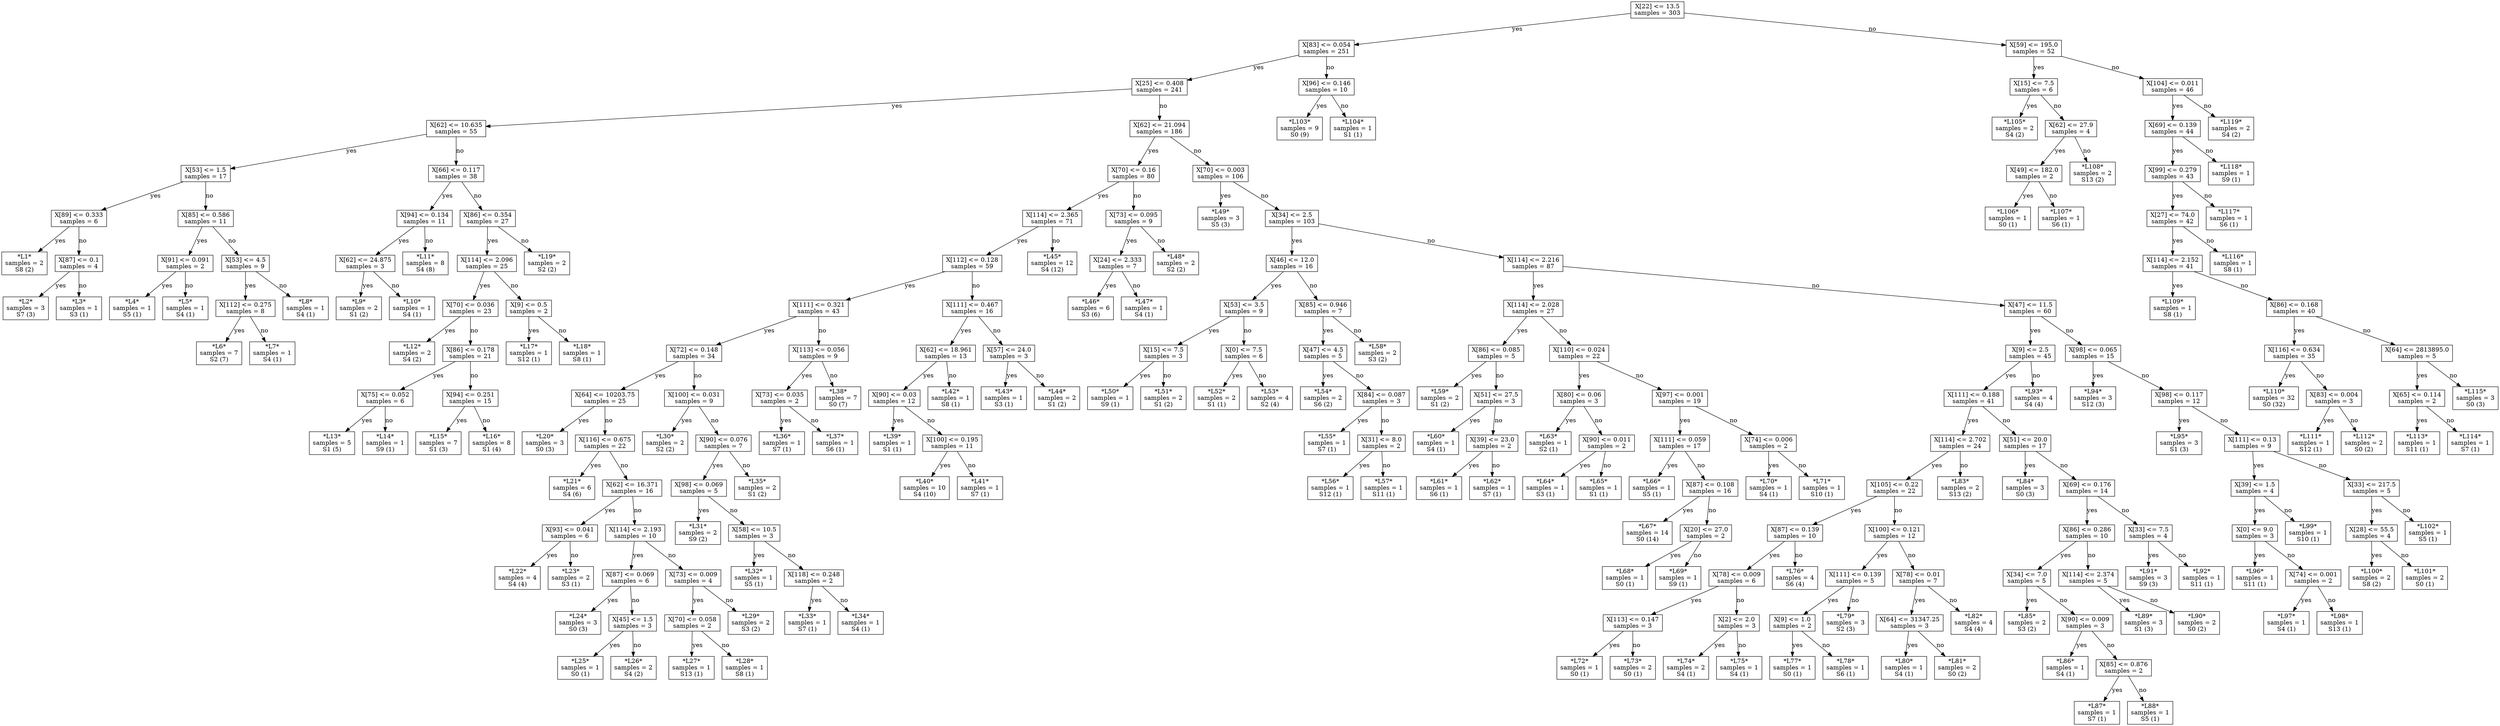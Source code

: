 digraph Tree {
node [shape=box] ;
0 [label="X[22] <= 13.5\nsamples = 303\n"] ;
1 [label="X[83] <= 0.054\nsamples = 251\n"] ;
0 -> 1 [label="yes"];
2 [label="X[25] <= 0.408\nsamples = 241\n"] ;
1 -> 2 [label="yes"];
3 [label="X[62] <= 10.635\nsamples = 55\n"] ;
2 -> 3 [label="yes"];
4 [label="X[53] <= 1.5\nsamples = 17\n"] ;
3 -> 4 [label="yes"];
5 [label="X[89] <= 0.333\nsamples = 6\n"] ;
4 -> 5 [label="yes"];
6 [label="*L1*\nsamples = 2\nS8 (2)\n"] ;
5 -> 6 [label="yes"];
7 [label="X[87] <= 0.1\nsamples = 4\n"] ;
5 -> 7 [label="no"];
8 [label="*L2*\nsamples = 3\nS7 (3)\n"] ;
7 -> 8 [label="yes"];
9 [label="*L3*\nsamples = 1\nS3 (1)\n"] ;
7 -> 9 [label="no"];
10 [label="X[85] <= 0.586\nsamples = 11\n"] ;
4 -> 10 [label="no"];
11 [label="X[91] <= 0.091\nsamples = 2\n"] ;
10 -> 11 [label="yes"];
12 [label="*L4*\nsamples = 1\nS5 (1)\n"] ;
11 -> 12 [label="yes"];
13 [label="*L5*\nsamples = 1\nS4 (1)\n"] ;
11 -> 13 [label="no"];
14 [label="X[53] <= 4.5\nsamples = 9\n"] ;
10 -> 14 [label="no"];
15 [label="X[112] <= 0.275\nsamples = 8\n"] ;
14 -> 15 [label="yes"];
16 [label="*L6*\nsamples = 7\nS2 (7)\n"] ;
15 -> 16 [label="yes"];
17 [label="*L7*\nsamples = 1\nS4 (1)\n"] ;
15 -> 17 [label="no"];
18 [label="*L8*\nsamples = 1\nS4 (1)\n"] ;
14 -> 18 [label="no"];
19 [label="X[66] <= 0.117\nsamples = 38\n"] ;
3 -> 19 [label="no"];
20 [label="X[94] <= 0.134\nsamples = 11\n"] ;
19 -> 20 [label="yes"];
21 [label="X[62] <= 24.875\nsamples = 3\n"] ;
20 -> 21 [label="yes"];
22 [label="*L9*\nsamples = 2\nS1 (2)\n"] ;
21 -> 22 [label="yes"];
23 [label="*L10*\nsamples = 1\nS4 (1)\n"] ;
21 -> 23 [label="no"];
24 [label="*L11*\nsamples = 8\nS4 (8)\n"] ;
20 -> 24 [label="no"];
25 [label="X[86] <= 0.354\nsamples = 27\n"] ;
19 -> 25 [label="no"];
26 [label="X[114] <= 2.096\nsamples = 25\n"] ;
25 -> 26 [label="yes"];
27 [label="X[70] <= 0.036\nsamples = 23\n"] ;
26 -> 27 [label="yes"];
28 [label="*L12*\nsamples = 2\nS4 (2)\n"] ;
27 -> 28 [label="yes"];
29 [label="X[86] <= 0.178\nsamples = 21\n"] ;
27 -> 29 [label="no"];
30 [label="X[75] <= 0.052\nsamples = 6\n"] ;
29 -> 30 [label="yes"];
31 [label="*L13*\nsamples = 5\nS1 (5)\n"] ;
30 -> 31 [label="yes"];
32 [label="*L14*\nsamples = 1\nS9 (1)\n"] ;
30 -> 32 [label="no"];
33 [label="X[94] <= 0.251\nsamples = 15\n"] ;
29 -> 33 [label="no"];
34 [label="*L15*\nsamples = 7\nS1 (3)\n"] ;
33 -> 34 [label="yes"];
35 [label="*L16*\nsamples = 8\nS1 (4)\n"] ;
33 -> 35 [label="no"];
36 [label="X[9] <= 0.5\nsamples = 2\n"] ;
26 -> 36 [label="no"];
37 [label="*L17*\nsamples = 1\nS12 (1)\n"] ;
36 -> 37 [label="yes"];
38 [label="*L18*\nsamples = 1\nS8 (1)\n"] ;
36 -> 38 [label="no"];
39 [label="*L19*\nsamples = 2\nS2 (2)\n"] ;
25 -> 39 [label="no"];
40 [label="X[62] <= 21.094\nsamples = 186\n"] ;
2 -> 40 [label="no"];
41 [label="X[70] <= 0.16\nsamples = 80\n"] ;
40 -> 41 [label="yes"];
42 [label="X[114] <= 2.365\nsamples = 71\n"] ;
41 -> 42 [label="yes"];
43 [label="X[112] <= 0.128\nsamples = 59\n"] ;
42 -> 43 [label="yes"];
44 [label="X[111] <= 0.321\nsamples = 43\n"] ;
43 -> 44 [label="yes"];
45 [label="X[72] <= 0.148\nsamples = 34\n"] ;
44 -> 45 [label="yes"];
46 [label="X[64] <= 10203.75\nsamples = 25\n"] ;
45 -> 46 [label="yes"];
47 [label="*L20*\nsamples = 3\nS0 (3)\n"] ;
46 -> 47 [label="yes"];
48 [label="X[116] <= 0.675\nsamples = 22\n"] ;
46 -> 48 [label="no"];
49 [label="*L21*\nsamples = 6\nS4 (6)\n"] ;
48 -> 49 [label="yes"];
50 [label="X[62] <= 16.371\nsamples = 16\n"] ;
48 -> 50 [label="no"];
51 [label="X[93] <= 0.041\nsamples = 6\n"] ;
50 -> 51 [label="yes"];
52 [label="*L22*\nsamples = 4\nS4 (4)\n"] ;
51 -> 52 [label="yes"];
53 [label="*L23*\nsamples = 2\nS3 (1)\n"] ;
51 -> 53 [label="no"];
54 [label="X[114] <= 2.193\nsamples = 10\n"] ;
50 -> 54 [label="no"];
55 [label="X[87] <= 0.069\nsamples = 6\n"] ;
54 -> 55 [label="yes"];
56 [label="*L24*\nsamples = 3\nS0 (3)\n"] ;
55 -> 56 [label="yes"];
57 [label="X[45] <= 1.5\nsamples = 3\n"] ;
55 -> 57 [label="no"];
58 [label="*L25*\nsamples = 1\nS0 (1)\n"] ;
57 -> 58 [label="yes"];
59 [label="*L26*\nsamples = 2\nS4 (2)\n"] ;
57 -> 59 [label="no"];
60 [label="X[73] <= 0.009\nsamples = 4\n"] ;
54 -> 60 [label="no"];
61 [label="X[70] <= 0.058\nsamples = 2\n"] ;
60 -> 61 [label="yes"];
62 [label="*L27*\nsamples = 1\nS13 (1)\n"] ;
61 -> 62 [label="yes"];
63 [label="*L28*\nsamples = 1\nS8 (1)\n"] ;
61 -> 63 [label="no"];
64 [label="*L29*\nsamples = 2\nS3 (2)\n"] ;
60 -> 64 [label="no"];
65 [label="X[100] <= 0.031\nsamples = 9\n"] ;
45 -> 65 [label="no"];
66 [label="*L30*\nsamples = 2\nS2 (2)\n"] ;
65 -> 66 [label="yes"];
67 [label="X[90] <= 0.076\nsamples = 7\n"] ;
65 -> 67 [label="no"];
68 [label="X[98] <= 0.069\nsamples = 5\n"] ;
67 -> 68 [label="yes"];
69 [label="*L31*\nsamples = 2\nS9 (2)\n"] ;
68 -> 69 [label="yes"];
70 [label="X[58] <= 10.5\nsamples = 3\n"] ;
68 -> 70 [label="no"];
71 [label="*L32*\nsamples = 1\nS5 (1)\n"] ;
70 -> 71 [label="yes"];
72 [label="X[118] <= 0.248\nsamples = 2\n"] ;
70 -> 72 [label="no"];
73 [label="*L33*\nsamples = 1\nS7 (1)\n"] ;
72 -> 73 [label="yes"];
74 [label="*L34*\nsamples = 1\nS4 (1)\n"] ;
72 -> 74 [label="no"];
75 [label="*L35*\nsamples = 2\nS1 (2)\n"] ;
67 -> 75 [label="no"];
76 [label="X[113] <= 0.056\nsamples = 9\n"] ;
44 -> 76 [label="no"];
77 [label="X[73] <= 0.035\nsamples = 2\n"] ;
76 -> 77 [label="yes"];
78 [label="*L36*\nsamples = 1\nS7 (1)\n"] ;
77 -> 78 [label="yes"];
79 [label="*L37*\nsamples = 1\nS6 (1)\n"] ;
77 -> 79 [label="no"];
80 [label="*L38*\nsamples = 7\nS0 (7)\n"] ;
76 -> 80 [label="no"];
81 [label="X[111] <= 0.467\nsamples = 16\n"] ;
43 -> 81 [label="no"];
82 [label="X[62] <= 18.961\nsamples = 13\n"] ;
81 -> 82 [label="yes"];
83 [label="X[90] <= 0.03\nsamples = 12\n"] ;
82 -> 83 [label="yes"];
84 [label="*L39*\nsamples = 1\nS1 (1)\n"] ;
83 -> 84 [label="yes"];
85 [label="X[100] <= 0.195\nsamples = 11\n"] ;
83 -> 85 [label="no"];
86 [label="*L40*\nsamples = 10\nS4 (10)\n"] ;
85 -> 86 [label="yes"];
87 [label="*L41*\nsamples = 1\nS7 (1)\n"] ;
85 -> 87 [label="no"];
88 [label="*L42*\nsamples = 1\nS8 (1)\n"] ;
82 -> 88 [label="no"];
89 [label="X[57] <= 24.0\nsamples = 3\n"] ;
81 -> 89 [label="no"];
90 [label="*L43*\nsamples = 1\nS3 (1)\n"] ;
89 -> 90 [label="yes"];
91 [label="*L44*\nsamples = 2\nS1 (2)\n"] ;
89 -> 91 [label="no"];
92 [label="*L45*\nsamples = 12\nS4 (12)\n"] ;
42 -> 92 [label="no"];
93 [label="X[73] <= 0.095\nsamples = 9\n"] ;
41 -> 93 [label="no"];
94 [label="X[24] <= 2.333\nsamples = 7\n"] ;
93 -> 94 [label="yes"];
95 [label="*L46*\nsamples = 6\nS3 (6)\n"] ;
94 -> 95 [label="yes"];
96 [label="*L47*\nsamples = 1\nS4 (1)\n"] ;
94 -> 96 [label="no"];
97 [label="*L48*\nsamples = 2\nS2 (2)\n"] ;
93 -> 97 [label="no"];
98 [label="X[70] <= 0.003\nsamples = 106\n"] ;
40 -> 98 [label="no"];
99 [label="*L49*\nsamples = 3\nS5 (3)\n"] ;
98 -> 99 [label="yes"];
100 [label="X[34] <= 2.5\nsamples = 103\n"] ;
98 -> 100 [label="no"];
101 [label="X[46] <= 12.0\nsamples = 16\n"] ;
100 -> 101 [label="yes"];
102 [label="X[53] <= 3.5\nsamples = 9\n"] ;
101 -> 102 [label="yes"];
103 [label="X[15] <= 7.5\nsamples = 3\n"] ;
102 -> 103 [label="yes"];
104 [label="*L50*\nsamples = 1\nS9 (1)\n"] ;
103 -> 104 [label="yes"];
105 [label="*L51*\nsamples = 2\nS1 (2)\n"] ;
103 -> 105 [label="no"];
106 [label="X[0] <= 7.5\nsamples = 6\n"] ;
102 -> 106 [label="no"];
107 [label="*L52*\nsamples = 2\nS1 (1)\n"] ;
106 -> 107 [label="yes"];
108 [label="*L53*\nsamples = 4\nS2 (4)\n"] ;
106 -> 108 [label="no"];
109 [label="X[85] <= 0.946\nsamples = 7\n"] ;
101 -> 109 [label="no"];
110 [label="X[47] <= 4.5\nsamples = 5\n"] ;
109 -> 110 [label="yes"];
111 [label="*L54*\nsamples = 2\nS6 (2)\n"] ;
110 -> 111 [label="yes"];
112 [label="X[84] <= 0.087\nsamples = 3\n"] ;
110 -> 112 [label="no"];
113 [label="*L55*\nsamples = 1\nS7 (1)\n"] ;
112 -> 113 [label="yes"];
114 [label="X[31] <= 8.0\nsamples = 2\n"] ;
112 -> 114 [label="no"];
115 [label="*L56*\nsamples = 1\nS12 (1)\n"] ;
114 -> 115 [label="yes"];
116 [label="*L57*\nsamples = 1\nS11 (1)\n"] ;
114 -> 116 [label="no"];
117 [label="*L58*\nsamples = 2\nS3 (2)\n"] ;
109 -> 117 [label="no"];
118 [label="X[114] <= 2.216\nsamples = 87\n"] ;
100 -> 118 [label="no"];
119 [label="X[114] <= 2.028\nsamples = 27\n"] ;
118 -> 119 [label="yes"];
120 [label="X[86] <= 0.085\nsamples = 5\n"] ;
119 -> 120 [label="yes"];
121 [label="*L59*\nsamples = 2\nS1 (2)\n"] ;
120 -> 121 [label="yes"];
122 [label="X[51] <= 27.5\nsamples = 3\n"] ;
120 -> 122 [label="no"];
123 [label="*L60*\nsamples = 1\nS4 (1)\n"] ;
122 -> 123 [label="yes"];
124 [label="X[39] <= 23.0\nsamples = 2\n"] ;
122 -> 124 [label="no"];
125 [label="*L61*\nsamples = 1\nS6 (1)\n"] ;
124 -> 125 [label="yes"];
126 [label="*L62*\nsamples = 1\nS7 (1)\n"] ;
124 -> 126 [label="no"];
127 [label="X[110] <= 0.024\nsamples = 22\n"] ;
119 -> 127 [label="no"];
128 [label="X[80] <= 0.06\nsamples = 3\n"] ;
127 -> 128 [label="yes"];
129 [label="*L63*\nsamples = 1\nS2 (1)\n"] ;
128 -> 129 [label="yes"];
130 [label="X[90] <= 0.011\nsamples = 2\n"] ;
128 -> 130 [label="no"];
131 [label="*L64*\nsamples = 1\nS3 (1)\n"] ;
130 -> 131 [label="yes"];
132 [label="*L65*\nsamples = 1\nS1 (1)\n"] ;
130 -> 132 [label="no"];
133 [label="X[97] <= 0.001\nsamples = 19\n"] ;
127 -> 133 [label="no"];
134 [label="X[111] <= 0.059\nsamples = 17\n"] ;
133 -> 134 [label="yes"];
135 [label="*L66*\nsamples = 1\nS5 (1)\n"] ;
134 -> 135 [label="yes"];
136 [label="X[87] <= 0.108\nsamples = 16\n"] ;
134 -> 136 [label="no"];
137 [label="*L67*\nsamples = 14\nS0 (14)\n"] ;
136 -> 137 [label="yes"];
138 [label="X[20] <= 27.0\nsamples = 2\n"] ;
136 -> 138 [label="no"];
139 [label="*L68*\nsamples = 1\nS0 (1)\n"] ;
138 -> 139 [label="yes"];
140 [label="*L69*\nsamples = 1\nS9 (1)\n"] ;
138 -> 140 [label="no"];
141 [label="X[74] <= 0.006\nsamples = 2\n"] ;
133 -> 141 [label="no"];
142 [label="*L70*\nsamples = 1\nS4 (1)\n"] ;
141 -> 142 [label="yes"];
143 [label="*L71*\nsamples = 1\nS10 (1)\n"] ;
141 -> 143 [label="no"];
144 [label="X[47] <= 11.5\nsamples = 60\n"] ;
118 -> 144 [label="no"];
145 [label="X[9] <= 2.5\nsamples = 45\n"] ;
144 -> 145 [label="yes"];
146 [label="X[111] <= 0.188\nsamples = 41\n"] ;
145 -> 146 [label="yes"];
147 [label="X[114] <= 2.702\nsamples = 24\n"] ;
146 -> 147 [label="yes"];
148 [label="X[105] <= 0.22\nsamples = 22\n"] ;
147 -> 148 [label="yes"];
149 [label="X[87] <= 0.139\nsamples = 10\n"] ;
148 -> 149 [label="yes"];
150 [label="X[78] <= 0.009\nsamples = 6\n"] ;
149 -> 150 [label="yes"];
151 [label="X[113] <= 0.147\nsamples = 3\n"] ;
150 -> 151 [label="yes"];
152 [label="*L72*\nsamples = 1\nS0 (1)\n"] ;
151 -> 152 [label="yes"];
153 [label="*L73*\nsamples = 2\nS0 (1)\n"] ;
151 -> 153 [label="no"];
154 [label="X[2] <= 2.0\nsamples = 3\n"] ;
150 -> 154 [label="no"];
155 [label="*L74*\nsamples = 2\nS4 (1)\n"] ;
154 -> 155 [label="yes"];
156 [label="*L75*\nsamples = 1\nS4 (1)\n"] ;
154 -> 156 [label="no"];
157 [label="*L76*\nsamples = 4\nS6 (4)\n"] ;
149 -> 157 [label="no"];
158 [label="X[100] <= 0.121\nsamples = 12\n"] ;
148 -> 158 [label="no"];
159 [label="X[111] <= 0.139\nsamples = 5\n"] ;
158 -> 159 [label="yes"];
160 [label="X[9] <= 1.0\nsamples = 2\n"] ;
159 -> 160 [label="yes"];
161 [label="*L77*\nsamples = 1\nS0 (1)\n"] ;
160 -> 161 [label="yes"];
162 [label="*L78*\nsamples = 1\nS6 (1)\n"] ;
160 -> 162 [label="no"];
163 [label="*L79*\nsamples = 3\nS2 (3)\n"] ;
159 -> 163 [label="no"];
164 [label="X[78] <= 0.01\nsamples = 7\n"] ;
158 -> 164 [label="no"];
165 [label="X[64] <= 31347.25\nsamples = 3\n"] ;
164 -> 165 [label="yes"];
166 [label="*L80*\nsamples = 1\nS4 (1)\n"] ;
165 -> 166 [label="yes"];
167 [label="*L81*\nsamples = 2\nS0 (2)\n"] ;
165 -> 167 [label="no"];
168 [label="*L82*\nsamples = 4\nS4 (4)\n"] ;
164 -> 168 [label="no"];
169 [label="*L83*\nsamples = 2\nS13 (2)\n"] ;
147 -> 169 [label="no"];
170 [label="X[51] <= 20.0\nsamples = 17\n"] ;
146 -> 170 [label="no"];
171 [label="*L84*\nsamples = 3\nS0 (3)\n"] ;
170 -> 171 [label="yes"];
172 [label="X[69] <= 0.176\nsamples = 14\n"] ;
170 -> 172 [label="no"];
173 [label="X[86] <= 0.286\nsamples = 10\n"] ;
172 -> 173 [label="yes"];
174 [label="X[34] <= 7.0\nsamples = 5\n"] ;
173 -> 174 [label="yes"];
175 [label="*L85*\nsamples = 2\nS3 (2)\n"] ;
174 -> 175 [label="yes"];
176 [label="X[90] <= 0.009\nsamples = 3\n"] ;
174 -> 176 [label="no"];
177 [label="*L86*\nsamples = 1\nS4 (1)\n"] ;
176 -> 177 [label="yes"];
178 [label="X[85] <= 0.876\nsamples = 2\n"] ;
176 -> 178 [label="no"];
179 [label="*L87*\nsamples = 1\nS7 (1)\n"] ;
178 -> 179 [label="yes"];
180 [label="*L88*\nsamples = 1\nS5 (1)\n"] ;
178 -> 180 [label="no"];
181 [label="X[114] <= 2.374\nsamples = 5\n"] ;
173 -> 181 [label="no"];
182 [label="*L89*\nsamples = 3\nS1 (3)\n"] ;
181 -> 182 [label="yes"];
183 [label="*L90*\nsamples = 2\nS0 (2)\n"] ;
181 -> 183 [label="no"];
184 [label="X[33] <= 7.5\nsamples = 4\n"] ;
172 -> 184 [label="no"];
185 [label="*L91*\nsamples = 3\nS9 (3)\n"] ;
184 -> 185 [label="yes"];
186 [label="*L92*\nsamples = 1\nS11 (1)\n"] ;
184 -> 186 [label="no"];
187 [label="*L93*\nsamples = 4\nS4 (4)\n"] ;
145 -> 187 [label="no"];
188 [label="X[98] <= 0.065\nsamples = 15\n"] ;
144 -> 188 [label="no"];
189 [label="*L94*\nsamples = 3\nS12 (3)\n"] ;
188 -> 189 [label="yes"];
190 [label="X[98] <= 0.117\nsamples = 12\n"] ;
188 -> 190 [label="no"];
191 [label="*L95*\nsamples = 3\nS1 (3)\n"] ;
190 -> 191 [label="yes"];
192 [label="X[111] <= 0.13\nsamples = 9\n"] ;
190 -> 192 [label="no"];
193 [label="X[39] <= 1.5\nsamples = 4\n"] ;
192 -> 193 [label="yes"];
194 [label="X[0] <= 9.0\nsamples = 3\n"] ;
193 -> 194 [label="yes"];
195 [label="*L96*\nsamples = 1\nS11 (1)\n"] ;
194 -> 195 [label="yes"];
196 [label="X[74] <= 0.001\nsamples = 2\n"] ;
194 -> 196 [label="no"];
197 [label="*L97*\nsamples = 1\nS4 (1)\n"] ;
196 -> 197 [label="yes"];
198 [label="*L98*\nsamples = 1\nS13 (1)\n"] ;
196 -> 198 [label="no"];
199 [label="*L99*\nsamples = 1\nS10 (1)\n"] ;
193 -> 199 [label="no"];
200 [label="X[33] <= 217.5\nsamples = 5\n"] ;
192 -> 200 [label="no"];
201 [label="X[28] <= 55.5\nsamples = 4\n"] ;
200 -> 201 [label="yes"];
202 [label="*L100*\nsamples = 2\nS8 (2)\n"] ;
201 -> 202 [label="yes"];
203 [label="*L101*\nsamples = 2\nS0 (1)\n"] ;
201 -> 203 [label="no"];
204 [label="*L102*\nsamples = 1\nS5 (1)\n"] ;
200 -> 204 [label="no"];
205 [label="X[96] <= 0.146\nsamples = 10\n"] ;
1 -> 205 [label="no"];
206 [label="*L103*\nsamples = 9\nS0 (9)\n"] ;
205 -> 206 [label="yes"];
207 [label="*L104*\nsamples = 1\nS1 (1)\n"] ;
205 -> 207 [label="no"];
208 [label="X[59] <= 195.0\nsamples = 52\n"] ;
0 -> 208 [label="no"];
209 [label="X[15] <= 7.5\nsamples = 6\n"] ;
208 -> 209 [label="yes"];
210 [label="*L105*\nsamples = 2\nS4 (2)\n"] ;
209 -> 210 [label="yes"];
211 [label="X[62] <= 27.9\nsamples = 4\n"] ;
209 -> 211 [label="no"];
212 [label="X[49] <= 182.0\nsamples = 2\n"] ;
211 -> 212 [label="yes"];
213 [label="*L106*\nsamples = 1\nS0 (1)\n"] ;
212 -> 213 [label="yes"];
214 [label="*L107*\nsamples = 1\nS6 (1)\n"] ;
212 -> 214 [label="no"];
215 [label="*L108*\nsamples = 2\nS13 (2)\n"] ;
211 -> 215 [label="no"];
216 [label="X[104] <= 0.011\nsamples = 46\n"] ;
208 -> 216 [label="no"];
217 [label="X[69] <= 0.139\nsamples = 44\n"] ;
216 -> 217 [label="yes"];
218 [label="X[99] <= 0.279\nsamples = 43\n"] ;
217 -> 218 [label="yes"];
219 [label="X[27] <= 74.0\nsamples = 42\n"] ;
218 -> 219 [label="yes"];
220 [label="X[114] <= 2.152\nsamples = 41\n"] ;
219 -> 220 [label="yes"];
221 [label="*L109*\nsamples = 1\nS8 (1)\n"] ;
220 -> 221 [label="yes"];
222 [label="X[86] <= 0.168\nsamples = 40\n"] ;
220 -> 222 [label="no"];
223 [label="X[116] <= 0.634\nsamples = 35\n"] ;
222 -> 223 [label="yes"];
224 [label="*L110*\nsamples = 32\nS0 (32)\n"] ;
223 -> 224 [label="yes"];
225 [label="X[83] <= 0.004\nsamples = 3\n"] ;
223 -> 225 [label="no"];
226 [label="*L111*\nsamples = 1\nS12 (1)\n"] ;
225 -> 226 [label="yes"];
227 [label="*L112*\nsamples = 2\nS0 (2)\n"] ;
225 -> 227 [label="no"];
228 [label="X[64] <= 2813895.0\nsamples = 5\n"] ;
222 -> 228 [label="no"];
229 [label="X[65] <= 0.114\nsamples = 2\n"] ;
228 -> 229 [label="yes"];
230 [label="*L113*\nsamples = 1\nS11 (1)\n"] ;
229 -> 230 [label="yes"];
231 [label="*L114*\nsamples = 1\nS7 (1)\n"] ;
229 -> 231 [label="no"];
232 [label="*L115*\nsamples = 3\nS0 (3)\n"] ;
228 -> 232 [label="no"];
233 [label="*L116*\nsamples = 1\nS8 (1)\n"] ;
219 -> 233 [label="no"];
234 [label="*L117*\nsamples = 1\nS6 (1)\n"] ;
218 -> 234 [label="no"];
235 [label="*L118*\nsamples = 1\nS9 (1)\n"] ;
217 -> 235 [label="no"];
236 [label="*L119*\nsamples = 2\nS4 (2)\n"] ;
216 -> 236 [label="no"];
}
